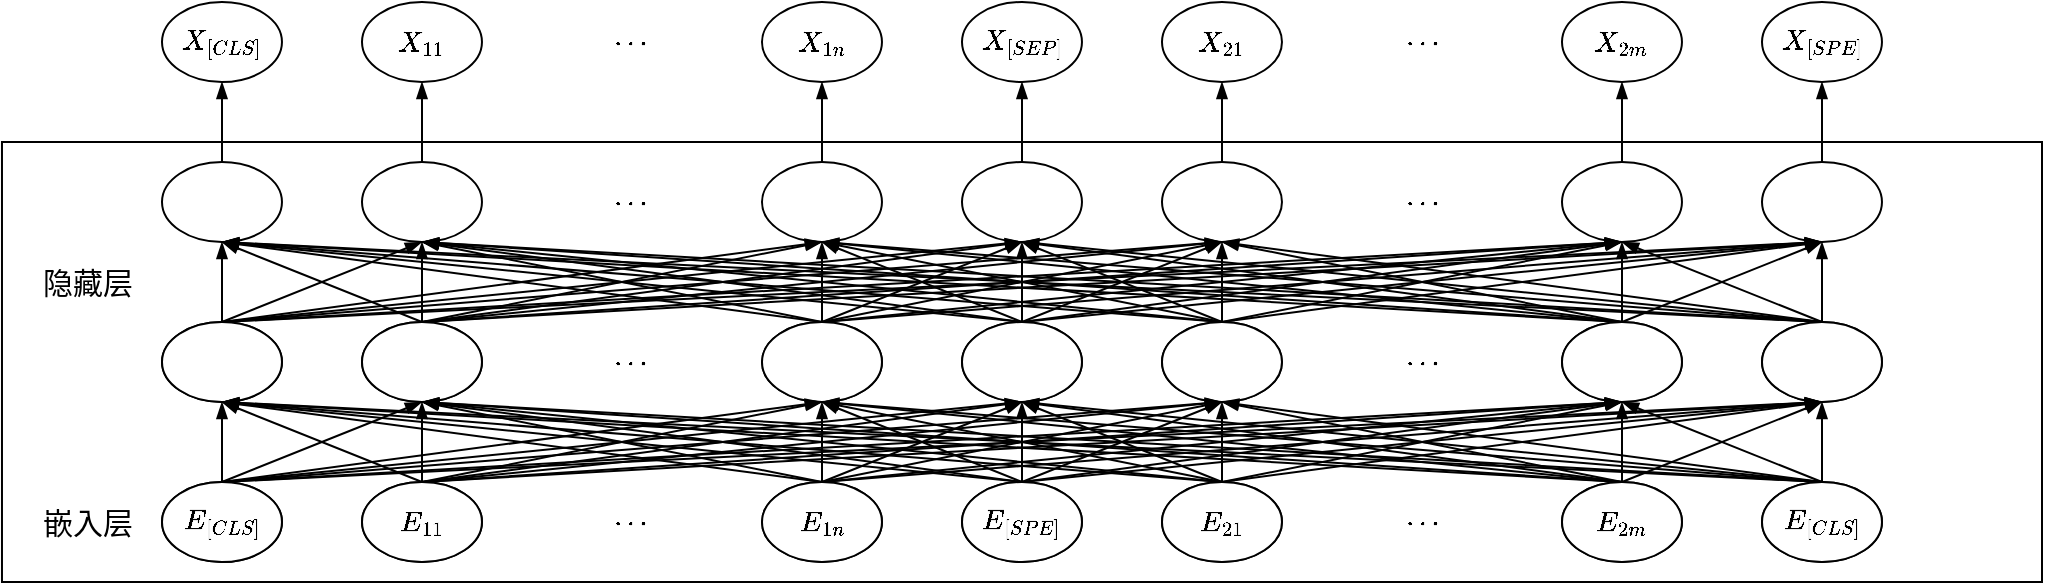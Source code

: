 <mxfile version="26.0.11">
  <diagram name="第 1 页" id="mq4zw9lHJs-0IcFxHJk9">
    <mxGraphModel dx="1381" dy="904" grid="1" gridSize="10" guides="1" tooltips="1" connect="1" arrows="1" fold="1" page="1" pageScale="1" pageWidth="827" pageHeight="1169" math="1" shadow="0">
      <root>
        <mxCell id="0" />
        <mxCell id="1" parent="0" />
        <mxCell id="-tx0It79HoAxkITkTDKW-99" value="" style="ellipse;whiteSpace=wrap;html=1;aspect=fixed;" vertex="1" parent="1">
          <mxGeometry x="940" y="400" width="59.99" height="40" as="geometry" />
        </mxCell>
        <mxCell id="-tx0It79HoAxkITkTDKW-98" value="" style="ellipse;whiteSpace=wrap;html=1;aspect=fixed;" vertex="1" parent="1">
          <mxGeometry x="840" y="400" width="59.99" height="40" as="geometry" />
        </mxCell>
        <mxCell id="-tx0It79HoAxkITkTDKW-96" value="" style="ellipse;whiteSpace=wrap;html=1;aspect=fixed;" vertex="1" parent="1">
          <mxGeometry x="640" y="400" width="59.99" height="40" as="geometry" />
        </mxCell>
        <mxCell id="-tx0It79HoAxkITkTDKW-95" value="" style="ellipse;whiteSpace=wrap;html=1;aspect=fixed;" vertex="1" parent="1">
          <mxGeometry x="540" y="400" width="59.99" height="40" as="geometry" />
        </mxCell>
        <mxCell id="-tx0It79HoAxkITkTDKW-94" value="" style="ellipse;whiteSpace=wrap;html=1;aspect=fixed;" vertex="1" parent="1">
          <mxGeometry x="440" y="400" width="59.99" height="40" as="geometry" />
        </mxCell>
        <mxCell id="-tx0It79HoAxkITkTDKW-93" value="$$\cdots$$" style="ellipse;whiteSpace=wrap;html=1;aspect=fixed;strokeColor=none;fillColor=none;" vertex="1" parent="1">
          <mxGeometry x="343.51" y="400" width="59.99" height="40" as="geometry" />
        </mxCell>
        <mxCell id="-tx0It79HoAxkITkTDKW-92" value="" style="ellipse;whiteSpace=wrap;html=1;aspect=fixed;" vertex="1" parent="1">
          <mxGeometry x="240" y="400" width="59.99" height="40" as="geometry" />
        </mxCell>
        <mxCell id="-tx0It79HoAxkITkTDKW-91" value="" style="ellipse;whiteSpace=wrap;html=1;aspect=fixed;" vertex="1" parent="1">
          <mxGeometry x="140" y="400" width="59.99" height="40" as="geometry" />
        </mxCell>
        <mxCell id="-tx0It79HoAxkITkTDKW-4" value="$$E_{[CLS]}$$" style="ellipse;whiteSpace=wrap;html=1;aspect=fixed;" vertex="1" parent="1">
          <mxGeometry x="140" y="400" width="59.99" height="40" as="geometry" />
        </mxCell>
        <mxCell id="-tx0It79HoAxkITkTDKW-5" value="$$E_{11}$$" style="ellipse;whiteSpace=wrap;html=1;aspect=fixed;" vertex="1" parent="1">
          <mxGeometry x="240" y="400" width="59.99" height="40" as="geometry" />
        </mxCell>
        <mxCell id="-tx0It79HoAxkITkTDKW-7" value="$$E_{1n}$$" style="ellipse;whiteSpace=wrap;html=1;aspect=fixed;" vertex="1" parent="1">
          <mxGeometry x="440" y="400" width="59.99" height="40" as="geometry" />
        </mxCell>
        <mxCell id="-tx0It79HoAxkITkTDKW-8" value="$$E_{[SPE]}$$" style="ellipse;whiteSpace=wrap;html=1;aspect=fixed;" vertex="1" parent="1">
          <mxGeometry x="540" y="400" width="59.99" height="40" as="geometry" />
        </mxCell>
        <mxCell id="-tx0It79HoAxkITkTDKW-9" value="$$E_{21}$$" style="ellipse;whiteSpace=wrap;html=1;aspect=fixed;" vertex="1" parent="1">
          <mxGeometry x="640" y="400" width="59.99" height="40" as="geometry" />
        </mxCell>
        <mxCell id="-tx0It79HoAxkITkTDKW-10" value="$$\cdots$$" style="ellipse;whiteSpace=wrap;html=1;aspect=fixed;strokeColor=none;fillColor=none;" vertex="1" parent="1">
          <mxGeometry x="740" y="400" width="59.99" height="40" as="geometry" />
        </mxCell>
        <mxCell id="-tx0It79HoAxkITkTDKW-11" value="$$E_{2m}$$" style="ellipse;whiteSpace=wrap;html=1;aspect=fixed;" vertex="1" parent="1">
          <mxGeometry x="840" y="400" width="59.99" height="40" as="geometry" />
        </mxCell>
        <mxCell id="-tx0It79HoAxkITkTDKW-12" value="$$E_{[CLS]}$$" style="ellipse;whiteSpace=wrap;html=1;aspect=fixed;" vertex="1" parent="1">
          <mxGeometry x="940" y="400" width="59.99" height="40" as="geometry" />
        </mxCell>
        <mxCell id="-tx0It79HoAxkITkTDKW-22" value="" style="ellipse;whiteSpace=wrap;html=1;aspect=fixed;" vertex="1" parent="1">
          <mxGeometry x="140" y="320" width="59.99" height="40" as="geometry" />
        </mxCell>
        <mxCell id="-tx0It79HoAxkITkTDKW-23" value="" style="ellipse;whiteSpace=wrap;html=1;aspect=fixed;" vertex="1" parent="1">
          <mxGeometry x="240" y="320" width="59.99" height="40" as="geometry" />
        </mxCell>
        <mxCell id="-tx0It79HoAxkITkTDKW-24" value="$$\cdots$$" style="ellipse;whiteSpace=wrap;html=1;aspect=fixed;strokeColor=none;fillColor=none;" vertex="1" parent="1">
          <mxGeometry x="343.51" y="320" width="59.99" height="40" as="geometry" />
        </mxCell>
        <mxCell id="-tx0It79HoAxkITkTDKW-25" value="" style="ellipse;whiteSpace=wrap;html=1;aspect=fixed;" vertex="1" parent="1">
          <mxGeometry x="440" y="320" width="59.99" height="40" as="geometry" />
        </mxCell>
        <mxCell id="-tx0It79HoAxkITkTDKW-26" value="" style="ellipse;whiteSpace=wrap;html=1;aspect=fixed;" vertex="1" parent="1">
          <mxGeometry x="540" y="320" width="59.99" height="40" as="geometry" />
        </mxCell>
        <mxCell id="-tx0It79HoAxkITkTDKW-27" value="" style="ellipse;whiteSpace=wrap;html=1;aspect=fixed;" vertex="1" parent="1">
          <mxGeometry x="640" y="320" width="59.99" height="40" as="geometry" />
        </mxCell>
        <mxCell id="-tx0It79HoAxkITkTDKW-28" value="$$\cdots$$" style="ellipse;whiteSpace=wrap;html=1;aspect=fixed;strokeColor=none;fillColor=none;" vertex="1" parent="1">
          <mxGeometry x="740" y="320" width="59.99" height="40" as="geometry" />
        </mxCell>
        <mxCell id="-tx0It79HoAxkITkTDKW-29" value="" style="ellipse;whiteSpace=wrap;html=1;aspect=fixed;" vertex="1" parent="1">
          <mxGeometry x="840" y="320" width="59.99" height="40" as="geometry" />
        </mxCell>
        <mxCell id="-tx0It79HoAxkITkTDKW-30" value="" style="ellipse;whiteSpace=wrap;html=1;aspect=fixed;" vertex="1" parent="1">
          <mxGeometry x="940" y="320" width="59.99" height="40" as="geometry" />
        </mxCell>
        <mxCell id="-tx0It79HoAxkITkTDKW-31" value="" style="ellipse;whiteSpace=wrap;html=1;aspect=fixed;" vertex="1" parent="1">
          <mxGeometry x="140" y="240" width="59.99" height="40" as="geometry" />
        </mxCell>
        <mxCell id="-tx0It79HoAxkITkTDKW-32" value="" style="ellipse;whiteSpace=wrap;html=1;aspect=fixed;" vertex="1" parent="1">
          <mxGeometry x="240" y="240" width="59.99" height="40" as="geometry" />
        </mxCell>
        <mxCell id="-tx0It79HoAxkITkTDKW-33" value="$$\cdots$$" style="ellipse;whiteSpace=wrap;html=1;aspect=fixed;strokeColor=none;fillColor=none;" vertex="1" parent="1">
          <mxGeometry x="343.51" y="240" width="59.99" height="40" as="geometry" />
        </mxCell>
        <mxCell id="-tx0It79HoAxkITkTDKW-34" value="" style="ellipse;whiteSpace=wrap;html=1;aspect=fixed;" vertex="1" parent="1">
          <mxGeometry x="440" y="240" width="59.99" height="40" as="geometry" />
        </mxCell>
        <mxCell id="-tx0It79HoAxkITkTDKW-35" value="" style="ellipse;whiteSpace=wrap;html=1;aspect=fixed;" vertex="1" parent="1">
          <mxGeometry x="540" y="240" width="59.99" height="40" as="geometry" />
        </mxCell>
        <mxCell id="-tx0It79HoAxkITkTDKW-36" value="" style="ellipse;whiteSpace=wrap;html=1;aspect=fixed;" vertex="1" parent="1">
          <mxGeometry x="640" y="240" width="59.99" height="40" as="geometry" />
        </mxCell>
        <mxCell id="-tx0It79HoAxkITkTDKW-37" value="$$\cdots$$" style="ellipse;whiteSpace=wrap;html=1;aspect=fixed;strokeColor=none;fillColor=none;" vertex="1" parent="1">
          <mxGeometry x="740" y="240" width="59.99" height="40" as="geometry" />
        </mxCell>
        <mxCell id="-tx0It79HoAxkITkTDKW-38" value="" style="ellipse;whiteSpace=wrap;html=1;aspect=fixed;" vertex="1" parent="1">
          <mxGeometry x="840" y="240" width="59.99" height="40" as="geometry" />
        </mxCell>
        <mxCell id="-tx0It79HoAxkITkTDKW-39" value="" style="ellipse;whiteSpace=wrap;html=1;aspect=fixed;" vertex="1" parent="1">
          <mxGeometry x="940" y="240" width="59.99" height="40" as="geometry" />
        </mxCell>
        <mxCell id="-tx0It79HoAxkITkTDKW-40" value="" style="endArrow=blockThin;html=1;rounded=0;endFill=1;entryX=0.5;entryY=1;entryDx=0;entryDy=0;exitX=0.5;exitY=0;exitDx=0;exitDy=0;" edge="1" parent="1" source="-tx0It79HoAxkITkTDKW-22" target="-tx0It79HoAxkITkTDKW-31">
          <mxGeometry width="50" height="50" relative="1" as="geometry">
            <mxPoint x="190" y="340" as="sourcePoint" />
            <mxPoint x="240" y="290" as="targetPoint" />
          </mxGeometry>
        </mxCell>
        <mxCell id="-tx0It79HoAxkITkTDKW-42" value="" style="endArrow=blockThin;html=1;rounded=0;endFill=1;entryX=0.5;entryY=1;entryDx=0;entryDy=0;exitX=0.5;exitY=0;exitDx=0;exitDy=0;" edge="1" parent="1" source="-tx0It79HoAxkITkTDKW-22" target="-tx0It79HoAxkITkTDKW-32">
          <mxGeometry width="50" height="50" relative="1" as="geometry">
            <mxPoint x="180" y="340" as="sourcePoint" />
            <mxPoint x="180" y="290" as="targetPoint" />
          </mxGeometry>
        </mxCell>
        <mxCell id="-tx0It79HoAxkITkTDKW-43" value="" style="endArrow=blockThin;html=1;rounded=0;endFill=1;entryX=0.5;entryY=1;entryDx=0;entryDy=0;exitX=0.5;exitY=0;exitDx=0;exitDy=0;" edge="1" parent="1" source="-tx0It79HoAxkITkTDKW-22" target="-tx0It79HoAxkITkTDKW-34">
          <mxGeometry width="50" height="50" relative="1" as="geometry">
            <mxPoint x="180" y="340" as="sourcePoint" />
            <mxPoint x="280" y="290" as="targetPoint" />
          </mxGeometry>
        </mxCell>
        <mxCell id="-tx0It79HoAxkITkTDKW-44" value="" style="endArrow=blockThin;html=1;rounded=0;endFill=1;entryX=0.5;entryY=1;entryDx=0;entryDy=0;exitX=0.5;exitY=0;exitDx=0;exitDy=0;" edge="1" parent="1" source="-tx0It79HoAxkITkTDKW-22" target="-tx0It79HoAxkITkTDKW-35">
          <mxGeometry width="50" height="50" relative="1" as="geometry">
            <mxPoint x="180" y="340" as="sourcePoint" />
            <mxPoint x="480" y="290" as="targetPoint" />
          </mxGeometry>
        </mxCell>
        <mxCell id="-tx0It79HoAxkITkTDKW-45" value="" style="endArrow=blockThin;html=1;rounded=0;endFill=1;entryX=0.5;entryY=1;entryDx=0;entryDy=0;exitX=0.5;exitY=0;exitDx=0;exitDy=0;" edge="1" parent="1" source="-tx0It79HoAxkITkTDKW-22" target="-tx0It79HoAxkITkTDKW-36">
          <mxGeometry width="50" height="50" relative="1" as="geometry">
            <mxPoint x="180" y="340" as="sourcePoint" />
            <mxPoint x="580" y="290" as="targetPoint" />
          </mxGeometry>
        </mxCell>
        <mxCell id="-tx0It79HoAxkITkTDKW-46" value="" style="endArrow=blockThin;html=1;rounded=0;endFill=1;entryX=0.5;entryY=1;entryDx=0;entryDy=0;exitX=0.5;exitY=0;exitDx=0;exitDy=0;" edge="1" parent="1" source="-tx0It79HoAxkITkTDKW-22" target="-tx0It79HoAxkITkTDKW-38">
          <mxGeometry width="50" height="50" relative="1" as="geometry">
            <mxPoint x="180" y="340" as="sourcePoint" />
            <mxPoint x="680" y="290" as="targetPoint" />
          </mxGeometry>
        </mxCell>
        <mxCell id="-tx0It79HoAxkITkTDKW-47" value="" style="endArrow=blockThin;html=1;rounded=0;endFill=1;entryX=0.5;entryY=1;entryDx=0;entryDy=0;exitX=0.5;exitY=0;exitDx=0;exitDy=0;" edge="1" parent="1" source="-tx0It79HoAxkITkTDKW-22" target="-tx0It79HoAxkITkTDKW-39">
          <mxGeometry width="50" height="50" relative="1" as="geometry">
            <mxPoint x="180" y="340" as="sourcePoint" />
            <mxPoint x="880" y="290" as="targetPoint" />
          </mxGeometry>
        </mxCell>
        <mxCell id="-tx0It79HoAxkITkTDKW-48" value="" style="endArrow=blockThin;html=1;rounded=0;endFill=1;entryX=0.5;entryY=1;entryDx=0;entryDy=0;exitX=0.5;exitY=0;exitDx=0;exitDy=0;" edge="1" parent="1" source="-tx0It79HoAxkITkTDKW-23" target="-tx0It79HoAxkITkTDKW-32">
          <mxGeometry width="50" height="50" relative="1" as="geometry">
            <mxPoint x="180" y="340" as="sourcePoint" />
            <mxPoint x="180" y="290" as="targetPoint" />
          </mxGeometry>
        </mxCell>
        <mxCell id="-tx0It79HoAxkITkTDKW-49" value="" style="endArrow=blockThin;html=1;rounded=0;endFill=1;entryX=0.5;entryY=1;entryDx=0;entryDy=0;exitX=0.5;exitY=0;exitDx=0;exitDy=0;" edge="1" parent="1" source="-tx0It79HoAxkITkTDKW-25" target="-tx0It79HoAxkITkTDKW-34">
          <mxGeometry width="50" height="50" relative="1" as="geometry">
            <mxPoint x="280" y="340" as="sourcePoint" />
            <mxPoint x="280" y="290" as="targetPoint" />
          </mxGeometry>
        </mxCell>
        <mxCell id="-tx0It79HoAxkITkTDKW-50" value="" style="endArrow=blockThin;html=1;rounded=0;endFill=1;entryX=0.5;entryY=1;entryDx=0;entryDy=0;exitX=0.5;exitY=0;exitDx=0;exitDy=0;" edge="1" parent="1" source="-tx0It79HoAxkITkTDKW-26" target="-tx0It79HoAxkITkTDKW-35">
          <mxGeometry width="50" height="50" relative="1" as="geometry">
            <mxPoint x="480" y="340" as="sourcePoint" />
            <mxPoint x="480" y="290" as="targetPoint" />
          </mxGeometry>
        </mxCell>
        <mxCell id="-tx0It79HoAxkITkTDKW-51" value="" style="endArrow=blockThin;html=1;rounded=0;endFill=1;entryX=0.5;entryY=1;entryDx=0;entryDy=0;exitX=0.5;exitY=0;exitDx=0;exitDy=0;" edge="1" parent="1" source="-tx0It79HoAxkITkTDKW-27" target="-tx0It79HoAxkITkTDKW-36">
          <mxGeometry width="50" height="50" relative="1" as="geometry">
            <mxPoint x="580" y="340" as="sourcePoint" />
            <mxPoint x="580" y="290" as="targetPoint" />
          </mxGeometry>
        </mxCell>
        <mxCell id="-tx0It79HoAxkITkTDKW-52" value="" style="endArrow=blockThin;html=1;rounded=0;endFill=1;entryX=0.5;entryY=1;entryDx=0;entryDy=0;exitX=0.5;exitY=0;exitDx=0;exitDy=0;" edge="1" parent="1" source="-tx0It79HoAxkITkTDKW-29" target="-tx0It79HoAxkITkTDKW-38">
          <mxGeometry width="50" height="50" relative="1" as="geometry">
            <mxPoint x="680" y="340" as="sourcePoint" />
            <mxPoint x="680" y="290" as="targetPoint" />
          </mxGeometry>
        </mxCell>
        <mxCell id="-tx0It79HoAxkITkTDKW-53" value="" style="endArrow=blockThin;html=1;rounded=0;endFill=1;entryX=0.5;entryY=1;entryDx=0;entryDy=0;exitX=0.5;exitY=0;exitDx=0;exitDy=0;" edge="1" parent="1" source="-tx0It79HoAxkITkTDKW-30" target="-tx0It79HoAxkITkTDKW-39">
          <mxGeometry width="50" height="50" relative="1" as="geometry">
            <mxPoint x="880" y="340" as="sourcePoint" />
            <mxPoint x="880" y="290" as="targetPoint" />
          </mxGeometry>
        </mxCell>
        <mxCell id="-tx0It79HoAxkITkTDKW-54" value="" style="endArrow=blockThin;html=1;rounded=0;endFill=1;entryX=0.5;entryY=1;entryDx=0;entryDy=0;exitX=0.5;exitY=0;exitDx=0;exitDy=0;" edge="1" parent="1" source="-tx0It79HoAxkITkTDKW-23" target="-tx0It79HoAxkITkTDKW-31">
          <mxGeometry width="50" height="50" relative="1" as="geometry">
            <mxPoint x="180" y="340" as="sourcePoint" />
            <mxPoint x="280" y="290" as="targetPoint" />
          </mxGeometry>
        </mxCell>
        <mxCell id="-tx0It79HoAxkITkTDKW-55" value="" style="endArrow=blockThin;html=1;rounded=0;endFill=1;entryX=0.5;entryY=1;entryDx=0;entryDy=0;exitX=0.5;exitY=0;exitDx=0;exitDy=0;" edge="1" parent="1" source="-tx0It79HoAxkITkTDKW-23" target="-tx0It79HoAxkITkTDKW-34">
          <mxGeometry width="50" height="50" relative="1" as="geometry">
            <mxPoint x="280" y="340" as="sourcePoint" />
            <mxPoint x="180" y="290" as="targetPoint" />
          </mxGeometry>
        </mxCell>
        <mxCell id="-tx0It79HoAxkITkTDKW-56" value="" style="endArrow=blockThin;html=1;rounded=0;endFill=1;entryX=0.5;entryY=1;entryDx=0;entryDy=0;exitX=0.5;exitY=0;exitDx=0;exitDy=0;" edge="1" parent="1" source="-tx0It79HoAxkITkTDKW-23" target="-tx0It79HoAxkITkTDKW-35">
          <mxGeometry width="50" height="50" relative="1" as="geometry">
            <mxPoint x="280" y="340" as="sourcePoint" />
            <mxPoint x="480" y="290" as="targetPoint" />
          </mxGeometry>
        </mxCell>
        <mxCell id="-tx0It79HoAxkITkTDKW-57" value="" style="endArrow=blockThin;html=1;rounded=0;endFill=1;entryX=0.5;entryY=1;entryDx=0;entryDy=0;exitX=0.5;exitY=0;exitDx=0;exitDy=0;" edge="1" parent="1" source="-tx0It79HoAxkITkTDKW-23" target="-tx0It79HoAxkITkTDKW-36">
          <mxGeometry width="50" height="50" relative="1" as="geometry">
            <mxPoint x="280" y="340" as="sourcePoint" />
            <mxPoint x="580" y="290" as="targetPoint" />
          </mxGeometry>
        </mxCell>
        <mxCell id="-tx0It79HoAxkITkTDKW-58" value="" style="endArrow=blockThin;html=1;rounded=0;endFill=1;entryX=0.5;entryY=1;entryDx=0;entryDy=0;exitX=0.5;exitY=0;exitDx=0;exitDy=0;" edge="1" parent="1" source="-tx0It79HoAxkITkTDKW-23" target="-tx0It79HoAxkITkTDKW-38">
          <mxGeometry width="50" height="50" relative="1" as="geometry">
            <mxPoint x="280" y="340" as="sourcePoint" />
            <mxPoint x="680" y="290" as="targetPoint" />
          </mxGeometry>
        </mxCell>
        <mxCell id="-tx0It79HoAxkITkTDKW-59" value="" style="endArrow=blockThin;html=1;rounded=0;endFill=1;entryX=0.5;entryY=1;entryDx=0;entryDy=0;exitX=0.5;exitY=0;exitDx=0;exitDy=0;" edge="1" parent="1" source="-tx0It79HoAxkITkTDKW-23" target="-tx0It79HoAxkITkTDKW-39">
          <mxGeometry width="50" height="50" relative="1" as="geometry">
            <mxPoint x="280" y="340" as="sourcePoint" />
            <mxPoint x="880" y="290" as="targetPoint" />
          </mxGeometry>
        </mxCell>
        <mxCell id="-tx0It79HoAxkITkTDKW-60" value="" style="endArrow=blockThin;html=1;rounded=0;endFill=1;entryX=0.5;entryY=1;entryDx=0;entryDy=0;exitX=0.5;exitY=0;exitDx=0;exitDy=0;" edge="1" parent="1" source="-tx0It79HoAxkITkTDKW-25" target="-tx0It79HoAxkITkTDKW-32">
          <mxGeometry width="50" height="50" relative="1" as="geometry">
            <mxPoint x="430" y="330" as="sourcePoint" />
            <mxPoint x="330" y="280" as="targetPoint" />
          </mxGeometry>
        </mxCell>
        <mxCell id="-tx0It79HoAxkITkTDKW-61" value="" style="endArrow=blockThin;html=1;rounded=0;endFill=1;entryX=0.5;entryY=1;entryDx=0;entryDy=0;exitX=0.5;exitY=0;exitDx=0;exitDy=0;" edge="1" parent="1" source="-tx0It79HoAxkITkTDKW-26" target="-tx0It79HoAxkITkTDKW-32">
          <mxGeometry width="50" height="50" relative="1" as="geometry">
            <mxPoint x="480" y="340" as="sourcePoint" />
            <mxPoint x="280" y="290" as="targetPoint" />
          </mxGeometry>
        </mxCell>
        <mxCell id="-tx0It79HoAxkITkTDKW-62" value="" style="endArrow=blockThin;html=1;rounded=0;endFill=1;entryX=0.5;entryY=1;entryDx=0;entryDy=0;exitX=0.5;exitY=0;exitDx=0;exitDy=0;" edge="1" parent="1" source="-tx0It79HoAxkITkTDKW-27" target="-tx0It79HoAxkITkTDKW-32">
          <mxGeometry width="50" height="50" relative="1" as="geometry">
            <mxPoint x="580" y="340" as="sourcePoint" />
            <mxPoint x="280" y="290" as="targetPoint" />
          </mxGeometry>
        </mxCell>
        <mxCell id="-tx0It79HoAxkITkTDKW-63" value="" style="endArrow=blockThin;html=1;rounded=0;endFill=1;entryX=0.5;entryY=1;entryDx=0;entryDy=0;exitX=0.5;exitY=0;exitDx=0;exitDy=0;" edge="1" parent="1" source="-tx0It79HoAxkITkTDKW-29" target="-tx0It79HoAxkITkTDKW-32">
          <mxGeometry width="50" height="50" relative="1" as="geometry">
            <mxPoint x="680" y="340" as="sourcePoint" />
            <mxPoint x="280" y="290" as="targetPoint" />
          </mxGeometry>
        </mxCell>
        <mxCell id="-tx0It79HoAxkITkTDKW-64" value="" style="endArrow=blockThin;html=1;rounded=0;endFill=1;entryX=0.5;entryY=1;entryDx=0;entryDy=0;exitX=0.5;exitY=0;exitDx=0;exitDy=0;" edge="1" parent="1" source="-tx0It79HoAxkITkTDKW-30" target="-tx0It79HoAxkITkTDKW-32">
          <mxGeometry width="50" height="50" relative="1" as="geometry">
            <mxPoint x="880" y="340" as="sourcePoint" />
            <mxPoint x="280" y="290" as="targetPoint" />
          </mxGeometry>
        </mxCell>
        <mxCell id="-tx0It79HoAxkITkTDKW-65" value="" style="endArrow=blockThin;html=1;rounded=0;endFill=1;entryX=0.5;entryY=1;entryDx=0;entryDy=0;exitX=0.5;exitY=0;exitDx=0;exitDy=0;" edge="1" parent="1" source="-tx0It79HoAxkITkTDKW-26" target="-tx0It79HoAxkITkTDKW-34">
          <mxGeometry width="50" height="50" relative="1" as="geometry">
            <mxPoint x="480" y="340" as="sourcePoint" />
            <mxPoint x="480" y="290" as="targetPoint" />
          </mxGeometry>
        </mxCell>
        <mxCell id="-tx0It79HoAxkITkTDKW-66" value="" style="endArrow=blockThin;html=1;rounded=0;endFill=1;entryX=0.5;entryY=1;entryDx=0;entryDy=0;exitX=0.5;exitY=0;exitDx=0;exitDy=0;" edge="1" parent="1" source="-tx0It79HoAxkITkTDKW-27" target="-tx0It79HoAxkITkTDKW-34">
          <mxGeometry width="50" height="50" relative="1" as="geometry">
            <mxPoint x="580" y="340" as="sourcePoint" />
            <mxPoint x="480" y="290" as="targetPoint" />
          </mxGeometry>
        </mxCell>
        <mxCell id="-tx0It79HoAxkITkTDKW-67" value="" style="endArrow=blockThin;html=1;rounded=0;endFill=1;entryX=0.5;entryY=1;entryDx=0;entryDy=0;exitX=0.5;exitY=0;exitDx=0;exitDy=0;" edge="1" parent="1" source="-tx0It79HoAxkITkTDKW-29" target="-tx0It79HoAxkITkTDKW-34">
          <mxGeometry width="50" height="50" relative="1" as="geometry">
            <mxPoint x="680" y="340" as="sourcePoint" />
            <mxPoint x="480" y="290" as="targetPoint" />
          </mxGeometry>
        </mxCell>
        <mxCell id="-tx0It79HoAxkITkTDKW-68" value="" style="endArrow=blockThin;html=1;rounded=0;endFill=1;entryX=0.5;entryY=1;entryDx=0;entryDy=0;exitX=0.5;exitY=0;exitDx=0;exitDy=0;" edge="1" parent="1" source="-tx0It79HoAxkITkTDKW-30" target="-tx0It79HoAxkITkTDKW-34">
          <mxGeometry width="50" height="50" relative="1" as="geometry">
            <mxPoint x="880" y="340" as="sourcePoint" />
            <mxPoint x="480" y="290" as="targetPoint" />
          </mxGeometry>
        </mxCell>
        <mxCell id="-tx0It79HoAxkITkTDKW-69" value="" style="endArrow=blockThin;html=1;rounded=0;endFill=1;entryX=0.5;entryY=1;entryDx=0;entryDy=0;exitX=0.5;exitY=0;exitDx=0;exitDy=0;" edge="1" parent="1" source="-tx0It79HoAxkITkTDKW-27" target="-tx0It79HoAxkITkTDKW-35">
          <mxGeometry width="50" height="50" relative="1" as="geometry">
            <mxPoint x="580" y="340" as="sourcePoint" />
            <mxPoint x="580" y="290" as="targetPoint" />
          </mxGeometry>
        </mxCell>
        <mxCell id="-tx0It79HoAxkITkTDKW-71" value="" style="endArrow=blockThin;html=1;rounded=0;endFill=1;entryX=0.5;entryY=1;entryDx=0;entryDy=0;exitX=0.5;exitY=0;exitDx=0;exitDy=0;" edge="1" parent="1" source="-tx0It79HoAxkITkTDKW-29" target="-tx0It79HoAxkITkTDKW-35">
          <mxGeometry width="50" height="50" relative="1" as="geometry">
            <mxPoint x="780" y="340" as="sourcePoint" />
            <mxPoint x="580" y="290" as="targetPoint" />
          </mxGeometry>
        </mxCell>
        <mxCell id="-tx0It79HoAxkITkTDKW-72" value="" style="endArrow=blockThin;html=1;rounded=0;endFill=1;entryX=0.5;entryY=1;entryDx=0;entryDy=0;exitX=0.5;exitY=0;exitDx=0;exitDy=0;" edge="1" parent="1" source="-tx0It79HoAxkITkTDKW-30" target="-tx0It79HoAxkITkTDKW-35">
          <mxGeometry width="50" height="50" relative="1" as="geometry">
            <mxPoint x="880" y="340" as="sourcePoint" />
            <mxPoint x="580" y="290" as="targetPoint" />
          </mxGeometry>
        </mxCell>
        <mxCell id="-tx0It79HoAxkITkTDKW-73" value="" style="endArrow=blockThin;html=1;rounded=0;endFill=1;entryX=0.5;entryY=1;entryDx=0;entryDy=0;exitX=0.5;exitY=0;exitDx=0;exitDy=0;" edge="1" parent="1" source="-tx0It79HoAxkITkTDKW-29" target="-tx0It79HoAxkITkTDKW-36">
          <mxGeometry width="50" height="50" relative="1" as="geometry">
            <mxPoint x="680" y="340" as="sourcePoint" />
            <mxPoint x="680" y="290" as="targetPoint" />
          </mxGeometry>
        </mxCell>
        <mxCell id="-tx0It79HoAxkITkTDKW-74" value="" style="endArrow=blockThin;html=1;rounded=0;endFill=1;entryX=0.5;entryY=1;entryDx=0;entryDy=0;exitX=0.5;exitY=0;exitDx=0;exitDy=0;" edge="1" parent="1" source="-tx0It79HoAxkITkTDKW-30" target="-tx0It79HoAxkITkTDKW-36">
          <mxGeometry width="50" height="50" relative="1" as="geometry">
            <mxPoint x="880" y="340" as="sourcePoint" />
            <mxPoint x="680" y="290" as="targetPoint" />
          </mxGeometry>
        </mxCell>
        <mxCell id="-tx0It79HoAxkITkTDKW-75" value="" style="endArrow=blockThin;html=1;rounded=0;endFill=1;entryX=0.5;entryY=1;entryDx=0;entryDy=0;exitX=0.5;exitY=0;exitDx=0;exitDy=0;" edge="1" parent="1" source="-tx0It79HoAxkITkTDKW-30" target="-tx0It79HoAxkITkTDKW-38">
          <mxGeometry width="50" height="50" relative="1" as="geometry">
            <mxPoint x="880" y="340" as="sourcePoint" />
            <mxPoint x="880" y="290" as="targetPoint" />
          </mxGeometry>
        </mxCell>
        <mxCell id="-tx0It79HoAxkITkTDKW-76" value="" style="endArrow=blockThin;html=1;rounded=0;endFill=1;entryX=0.5;entryY=1;entryDx=0;entryDy=0;exitX=0.5;exitY=0;exitDx=0;exitDy=0;" edge="1" parent="1" source="-tx0It79HoAxkITkTDKW-29" target="-tx0It79HoAxkITkTDKW-39">
          <mxGeometry width="50" height="50" relative="1" as="geometry">
            <mxPoint x="880" y="340" as="sourcePoint" />
            <mxPoint x="880" y="290" as="targetPoint" />
          </mxGeometry>
        </mxCell>
        <mxCell id="-tx0It79HoAxkITkTDKW-77" value="" style="endArrow=blockThin;html=1;rounded=0;endFill=1;entryX=0.5;entryY=1;entryDx=0;entryDy=0;exitX=0.5;exitY=0;exitDx=0;exitDy=0;" edge="1" parent="1" source="-tx0It79HoAxkITkTDKW-27" target="-tx0It79HoAxkITkTDKW-38">
          <mxGeometry width="50" height="50" relative="1" as="geometry">
            <mxPoint x="680" y="340" as="sourcePoint" />
            <mxPoint x="680" y="290" as="targetPoint" />
          </mxGeometry>
        </mxCell>
        <mxCell id="-tx0It79HoAxkITkTDKW-78" value="" style="endArrow=blockThin;html=1;rounded=0;endFill=1;entryX=0.5;entryY=1;entryDx=0;entryDy=0;exitX=0.5;exitY=0;exitDx=0;exitDy=0;" edge="1" parent="1" source="-tx0It79HoAxkITkTDKW-27" target="-tx0It79HoAxkITkTDKW-39">
          <mxGeometry width="50" height="50" relative="1" as="geometry">
            <mxPoint x="680" y="340" as="sourcePoint" />
            <mxPoint x="880" y="290" as="targetPoint" />
          </mxGeometry>
        </mxCell>
        <mxCell id="-tx0It79HoAxkITkTDKW-79" value="" style="endArrow=blockThin;html=1;rounded=0;endFill=1;entryX=0.5;entryY=1;entryDx=0;entryDy=0;exitX=0.5;exitY=0;exitDx=0;exitDy=0;" edge="1" parent="1" source="-tx0It79HoAxkITkTDKW-26" target="-tx0It79HoAxkITkTDKW-36">
          <mxGeometry width="50" height="50" relative="1" as="geometry">
            <mxPoint x="580" y="340" as="sourcePoint" />
            <mxPoint x="580" y="290" as="targetPoint" />
          </mxGeometry>
        </mxCell>
        <mxCell id="-tx0It79HoAxkITkTDKW-80" value="" style="endArrow=blockThin;html=1;rounded=0;endFill=1;entryX=0.5;entryY=1;entryDx=0;entryDy=0;exitX=0.5;exitY=0;exitDx=0;exitDy=0;" edge="1" parent="1" source="-tx0It79HoAxkITkTDKW-25" target="-tx0It79HoAxkITkTDKW-35">
          <mxGeometry width="50" height="50" relative="1" as="geometry">
            <mxPoint x="580" y="340" as="sourcePoint" />
            <mxPoint x="680" y="290" as="targetPoint" />
          </mxGeometry>
        </mxCell>
        <mxCell id="-tx0It79HoAxkITkTDKW-81" value="" style="endArrow=blockThin;html=1;rounded=0;endFill=1;entryX=0.5;entryY=1;entryDx=0;entryDy=0;exitX=0.5;exitY=0;exitDx=0;exitDy=0;" edge="1" parent="1" source="-tx0It79HoAxkITkTDKW-25" target="-tx0It79HoAxkITkTDKW-36">
          <mxGeometry width="50" height="50" relative="1" as="geometry">
            <mxPoint x="480" y="340" as="sourcePoint" />
            <mxPoint x="580" y="290" as="targetPoint" />
          </mxGeometry>
        </mxCell>
        <mxCell id="-tx0It79HoAxkITkTDKW-82" value="" style="endArrow=blockThin;html=1;rounded=0;endFill=1;entryX=0.5;entryY=1;entryDx=0;entryDy=0;exitX=0.5;exitY=0;exitDx=0;exitDy=0;" edge="1" parent="1" source="-tx0It79HoAxkITkTDKW-25" target="-tx0It79HoAxkITkTDKW-38">
          <mxGeometry width="50" height="50" relative="1" as="geometry">
            <mxPoint x="480" y="340" as="sourcePoint" />
            <mxPoint x="680" y="290" as="targetPoint" />
          </mxGeometry>
        </mxCell>
        <mxCell id="-tx0It79HoAxkITkTDKW-83" value="" style="endArrow=blockThin;html=1;rounded=0;endFill=1;entryX=0.5;entryY=1;entryDx=0;entryDy=0;exitX=0.5;exitY=0;exitDx=0;exitDy=0;" edge="1" parent="1" source="-tx0It79HoAxkITkTDKW-25" target="-tx0It79HoAxkITkTDKW-39">
          <mxGeometry width="50" height="50" relative="1" as="geometry">
            <mxPoint x="480" y="340" as="sourcePoint" />
            <mxPoint x="880" y="290" as="targetPoint" />
          </mxGeometry>
        </mxCell>
        <mxCell id="-tx0It79HoAxkITkTDKW-84" value="" style="endArrow=blockThin;html=1;rounded=0;endFill=1;entryX=0.5;entryY=1;entryDx=0;entryDy=0;exitX=0.5;exitY=0;exitDx=0;exitDy=0;" edge="1" parent="1" source="-tx0It79HoAxkITkTDKW-26" target="-tx0It79HoAxkITkTDKW-38">
          <mxGeometry width="50" height="50" relative="1" as="geometry">
            <mxPoint x="580" y="340" as="sourcePoint" />
            <mxPoint x="680" y="290" as="targetPoint" />
          </mxGeometry>
        </mxCell>
        <mxCell id="-tx0It79HoAxkITkTDKW-85" value="" style="endArrow=blockThin;html=1;rounded=0;endFill=1;entryX=0.5;entryY=1;entryDx=0;entryDy=0;exitX=0.5;exitY=0;exitDx=0;exitDy=0;" edge="1" parent="1" source="-tx0It79HoAxkITkTDKW-26" target="-tx0It79HoAxkITkTDKW-39">
          <mxGeometry width="50" height="50" relative="1" as="geometry">
            <mxPoint x="580" y="340" as="sourcePoint" />
            <mxPoint x="880" y="290" as="targetPoint" />
          </mxGeometry>
        </mxCell>
        <mxCell id="-tx0It79HoAxkITkTDKW-86" value="" style="endArrow=blockThin;html=1;rounded=0;endFill=1;entryX=0.5;entryY=1;entryDx=0;entryDy=0;exitX=0.5;exitY=0;exitDx=0;exitDy=0;" edge="1" parent="1" source="-tx0It79HoAxkITkTDKW-25" target="-tx0It79HoAxkITkTDKW-31">
          <mxGeometry width="50" height="50" relative="1" as="geometry">
            <mxPoint x="480" y="340" as="sourcePoint" />
            <mxPoint x="280" y="290" as="targetPoint" />
          </mxGeometry>
        </mxCell>
        <mxCell id="-tx0It79HoAxkITkTDKW-87" value="" style="endArrow=blockThin;html=1;rounded=0;endFill=1;entryX=0.5;entryY=1;entryDx=0;entryDy=0;exitX=0.5;exitY=0;exitDx=0;exitDy=0;" edge="1" parent="1" source="-tx0It79HoAxkITkTDKW-26" target="-tx0It79HoAxkITkTDKW-31">
          <mxGeometry width="50" height="50" relative="1" as="geometry">
            <mxPoint x="580" y="340" as="sourcePoint" />
            <mxPoint x="280" y="290" as="targetPoint" />
          </mxGeometry>
        </mxCell>
        <mxCell id="-tx0It79HoAxkITkTDKW-88" value="" style="endArrow=blockThin;html=1;rounded=0;endFill=1;entryX=0.5;entryY=1;entryDx=0;entryDy=0;exitX=0.5;exitY=0;exitDx=0;exitDy=0;" edge="1" parent="1" source="-tx0It79HoAxkITkTDKW-27" target="-tx0It79HoAxkITkTDKW-31">
          <mxGeometry width="50" height="50" relative="1" as="geometry">
            <mxPoint x="680" y="340" as="sourcePoint" />
            <mxPoint x="280" y="290" as="targetPoint" />
          </mxGeometry>
        </mxCell>
        <mxCell id="-tx0It79HoAxkITkTDKW-89" value="" style="endArrow=blockThin;html=1;rounded=0;endFill=1;entryX=0.5;entryY=1;entryDx=0;entryDy=0;exitX=0.5;exitY=0;exitDx=0;exitDy=0;" edge="1" parent="1" source="-tx0It79HoAxkITkTDKW-29" target="-tx0It79HoAxkITkTDKW-31">
          <mxGeometry width="50" height="50" relative="1" as="geometry">
            <mxPoint x="880" y="340" as="sourcePoint" />
            <mxPoint x="280" y="290" as="targetPoint" />
          </mxGeometry>
        </mxCell>
        <mxCell id="-tx0It79HoAxkITkTDKW-90" value="" style="endArrow=blockThin;html=1;rounded=0;endFill=1;entryX=0.5;entryY=1;entryDx=0;entryDy=0;exitX=0.5;exitY=0;exitDx=0;exitDy=0;" edge="1" parent="1" source="-tx0It79HoAxkITkTDKW-30" target="-tx0It79HoAxkITkTDKW-31">
          <mxGeometry width="50" height="50" relative="1" as="geometry">
            <mxPoint x="980" y="340" as="sourcePoint" />
            <mxPoint x="280" y="290" as="targetPoint" />
          </mxGeometry>
        </mxCell>
        <mxCell id="-tx0It79HoAxkITkTDKW-100" value="" style="ellipse;whiteSpace=wrap;html=1;aspect=fixed;" vertex="1" parent="1">
          <mxGeometry x="140" y="320" width="59.99" height="40" as="geometry" />
        </mxCell>
        <mxCell id="-tx0It79HoAxkITkTDKW-101" value="" style="ellipse;whiteSpace=wrap;html=1;aspect=fixed;" vertex="1" parent="1">
          <mxGeometry x="240" y="320" width="59.99" height="40" as="geometry" />
        </mxCell>
        <mxCell id="-tx0It79HoAxkITkTDKW-103" value="" style="ellipse;whiteSpace=wrap;html=1;aspect=fixed;" vertex="1" parent="1">
          <mxGeometry x="440" y="320" width="59.99" height="40" as="geometry" />
        </mxCell>
        <mxCell id="-tx0It79HoAxkITkTDKW-104" value="" style="ellipse;whiteSpace=wrap;html=1;aspect=fixed;" vertex="1" parent="1">
          <mxGeometry x="540" y="320" width="59.99" height="40" as="geometry" />
        </mxCell>
        <mxCell id="-tx0It79HoAxkITkTDKW-105" value="" style="ellipse;whiteSpace=wrap;html=1;aspect=fixed;" vertex="1" parent="1">
          <mxGeometry x="640" y="320" width="59.99" height="40" as="geometry" />
        </mxCell>
        <mxCell id="-tx0It79HoAxkITkTDKW-107" value="" style="ellipse;whiteSpace=wrap;html=1;aspect=fixed;" vertex="1" parent="1">
          <mxGeometry x="840" y="320" width="59.99" height="40" as="geometry" />
        </mxCell>
        <mxCell id="-tx0It79HoAxkITkTDKW-108" value="" style="ellipse;whiteSpace=wrap;html=1;aspect=fixed;" vertex="1" parent="1">
          <mxGeometry x="940" y="320" width="59.99" height="40" as="geometry" />
        </mxCell>
        <mxCell id="-tx0It79HoAxkITkTDKW-109" value="" style="endArrow=blockThin;html=1;rounded=0;endFill=1;entryX=0.5;entryY=1;entryDx=0;entryDy=0;exitX=0.5;exitY=0;exitDx=0;exitDy=0;" edge="1" parent="1" source="-tx0It79HoAxkITkTDKW-91" target="-tx0It79HoAxkITkTDKW-100">
          <mxGeometry width="50" height="50" relative="1" as="geometry">
            <mxPoint x="190" y="430" as="sourcePoint" />
            <mxPoint x="240" y="380" as="targetPoint" />
          </mxGeometry>
        </mxCell>
        <mxCell id="-tx0It79HoAxkITkTDKW-110" value="" style="endArrow=blockThin;html=1;rounded=0;endFill=1;entryX=0.5;entryY=1;entryDx=0;entryDy=0;exitX=0.5;exitY=0;exitDx=0;exitDy=0;" edge="1" parent="1" source="-tx0It79HoAxkITkTDKW-91" target="-tx0It79HoAxkITkTDKW-101">
          <mxGeometry width="50" height="50" relative="1" as="geometry">
            <mxPoint x="180" y="430" as="sourcePoint" />
            <mxPoint x="180" y="380" as="targetPoint" />
          </mxGeometry>
        </mxCell>
        <mxCell id="-tx0It79HoAxkITkTDKW-111" value="" style="endArrow=blockThin;html=1;rounded=0;endFill=1;entryX=0.5;entryY=1;entryDx=0;entryDy=0;exitX=0.5;exitY=0;exitDx=0;exitDy=0;" edge="1" parent="1" source="-tx0It79HoAxkITkTDKW-91" target="-tx0It79HoAxkITkTDKW-103">
          <mxGeometry width="50" height="50" relative="1" as="geometry">
            <mxPoint x="180" y="430" as="sourcePoint" />
            <mxPoint x="280" y="380" as="targetPoint" />
          </mxGeometry>
        </mxCell>
        <mxCell id="-tx0It79HoAxkITkTDKW-112" value="" style="endArrow=blockThin;html=1;rounded=0;endFill=1;entryX=0.5;entryY=1;entryDx=0;entryDy=0;exitX=0.5;exitY=0;exitDx=0;exitDy=0;" edge="1" parent="1" source="-tx0It79HoAxkITkTDKW-91" target="-tx0It79HoAxkITkTDKW-104">
          <mxGeometry width="50" height="50" relative="1" as="geometry">
            <mxPoint x="180" y="430" as="sourcePoint" />
            <mxPoint x="480" y="380" as="targetPoint" />
          </mxGeometry>
        </mxCell>
        <mxCell id="-tx0It79HoAxkITkTDKW-113" value="" style="endArrow=blockThin;html=1;rounded=0;endFill=1;entryX=0.5;entryY=1;entryDx=0;entryDy=0;exitX=0.5;exitY=0;exitDx=0;exitDy=0;" edge="1" parent="1" source="-tx0It79HoAxkITkTDKW-91" target="-tx0It79HoAxkITkTDKW-105">
          <mxGeometry width="50" height="50" relative="1" as="geometry">
            <mxPoint x="180" y="430" as="sourcePoint" />
            <mxPoint x="580" y="380" as="targetPoint" />
          </mxGeometry>
        </mxCell>
        <mxCell id="-tx0It79HoAxkITkTDKW-114" value="" style="endArrow=blockThin;html=1;rounded=0;endFill=1;entryX=0.5;entryY=1;entryDx=0;entryDy=0;exitX=0.5;exitY=0;exitDx=0;exitDy=0;" edge="1" parent="1" source="-tx0It79HoAxkITkTDKW-91" target="-tx0It79HoAxkITkTDKW-107">
          <mxGeometry width="50" height="50" relative="1" as="geometry">
            <mxPoint x="180" y="430" as="sourcePoint" />
            <mxPoint x="680" y="380" as="targetPoint" />
          </mxGeometry>
        </mxCell>
        <mxCell id="-tx0It79HoAxkITkTDKW-115" value="" style="endArrow=blockThin;html=1;rounded=0;endFill=1;entryX=0.5;entryY=1;entryDx=0;entryDy=0;exitX=0.5;exitY=0;exitDx=0;exitDy=0;" edge="1" parent="1" source="-tx0It79HoAxkITkTDKW-91" target="-tx0It79HoAxkITkTDKW-108">
          <mxGeometry width="50" height="50" relative="1" as="geometry">
            <mxPoint x="180" y="430" as="sourcePoint" />
            <mxPoint x="880" y="380" as="targetPoint" />
          </mxGeometry>
        </mxCell>
        <mxCell id="-tx0It79HoAxkITkTDKW-116" value="" style="endArrow=blockThin;html=1;rounded=0;endFill=1;entryX=0.5;entryY=1;entryDx=0;entryDy=0;exitX=0.5;exitY=0;exitDx=0;exitDy=0;" edge="1" parent="1" source="-tx0It79HoAxkITkTDKW-92" target="-tx0It79HoAxkITkTDKW-101">
          <mxGeometry width="50" height="50" relative="1" as="geometry">
            <mxPoint x="180" y="430" as="sourcePoint" />
            <mxPoint x="180" y="380" as="targetPoint" />
          </mxGeometry>
        </mxCell>
        <mxCell id="-tx0It79HoAxkITkTDKW-117" value="" style="endArrow=blockThin;html=1;rounded=0;endFill=1;entryX=0.5;entryY=1;entryDx=0;entryDy=0;exitX=0.5;exitY=0;exitDx=0;exitDy=0;" edge="1" parent="1" source="-tx0It79HoAxkITkTDKW-94" target="-tx0It79HoAxkITkTDKW-103">
          <mxGeometry width="50" height="50" relative="1" as="geometry">
            <mxPoint x="280" y="430" as="sourcePoint" />
            <mxPoint x="280" y="380" as="targetPoint" />
          </mxGeometry>
        </mxCell>
        <mxCell id="-tx0It79HoAxkITkTDKW-118" value="" style="endArrow=blockThin;html=1;rounded=0;endFill=1;entryX=0.5;entryY=1;entryDx=0;entryDy=0;exitX=0.5;exitY=0;exitDx=0;exitDy=0;" edge="1" parent="1" source="-tx0It79HoAxkITkTDKW-95" target="-tx0It79HoAxkITkTDKW-104">
          <mxGeometry width="50" height="50" relative="1" as="geometry">
            <mxPoint x="480" y="430" as="sourcePoint" />
            <mxPoint x="480" y="380" as="targetPoint" />
          </mxGeometry>
        </mxCell>
        <mxCell id="-tx0It79HoAxkITkTDKW-119" value="" style="endArrow=blockThin;html=1;rounded=0;endFill=1;entryX=0.5;entryY=1;entryDx=0;entryDy=0;exitX=0.5;exitY=0;exitDx=0;exitDy=0;" edge="1" parent="1" source="-tx0It79HoAxkITkTDKW-96" target="-tx0It79HoAxkITkTDKW-105">
          <mxGeometry width="50" height="50" relative="1" as="geometry">
            <mxPoint x="580" y="430" as="sourcePoint" />
            <mxPoint x="580" y="380" as="targetPoint" />
          </mxGeometry>
        </mxCell>
        <mxCell id="-tx0It79HoAxkITkTDKW-120" value="" style="endArrow=blockThin;html=1;rounded=0;endFill=1;entryX=0.5;entryY=1;entryDx=0;entryDy=0;exitX=0.5;exitY=0;exitDx=0;exitDy=0;" edge="1" parent="1" source="-tx0It79HoAxkITkTDKW-98" target="-tx0It79HoAxkITkTDKW-107">
          <mxGeometry width="50" height="50" relative="1" as="geometry">
            <mxPoint x="680" y="430" as="sourcePoint" />
            <mxPoint x="680" y="380" as="targetPoint" />
          </mxGeometry>
        </mxCell>
        <mxCell id="-tx0It79HoAxkITkTDKW-121" value="" style="endArrow=blockThin;html=1;rounded=0;endFill=1;entryX=0.5;entryY=1;entryDx=0;entryDy=0;exitX=0.5;exitY=0;exitDx=0;exitDy=0;" edge="1" parent="1" source="-tx0It79HoAxkITkTDKW-99" target="-tx0It79HoAxkITkTDKW-108">
          <mxGeometry width="50" height="50" relative="1" as="geometry">
            <mxPoint x="880" y="430" as="sourcePoint" />
            <mxPoint x="880" y="380" as="targetPoint" />
          </mxGeometry>
        </mxCell>
        <mxCell id="-tx0It79HoAxkITkTDKW-122" value="" style="endArrow=blockThin;html=1;rounded=0;endFill=1;entryX=0.5;entryY=1;entryDx=0;entryDy=0;exitX=0.5;exitY=0;exitDx=0;exitDy=0;" edge="1" parent="1" source="-tx0It79HoAxkITkTDKW-92" target="-tx0It79HoAxkITkTDKW-100">
          <mxGeometry width="50" height="50" relative="1" as="geometry">
            <mxPoint x="180" y="430" as="sourcePoint" />
            <mxPoint x="280" y="380" as="targetPoint" />
          </mxGeometry>
        </mxCell>
        <mxCell id="-tx0It79HoAxkITkTDKW-123" value="" style="endArrow=blockThin;html=1;rounded=0;endFill=1;entryX=0.5;entryY=1;entryDx=0;entryDy=0;exitX=0.5;exitY=0;exitDx=0;exitDy=0;" edge="1" parent="1" source="-tx0It79HoAxkITkTDKW-92" target="-tx0It79HoAxkITkTDKW-103">
          <mxGeometry width="50" height="50" relative="1" as="geometry">
            <mxPoint x="280" y="430" as="sourcePoint" />
            <mxPoint x="180" y="380" as="targetPoint" />
          </mxGeometry>
        </mxCell>
        <mxCell id="-tx0It79HoAxkITkTDKW-124" value="" style="endArrow=blockThin;html=1;rounded=0;endFill=1;entryX=0.5;entryY=1;entryDx=0;entryDy=0;exitX=0.5;exitY=0;exitDx=0;exitDy=0;" edge="1" parent="1" source="-tx0It79HoAxkITkTDKW-92" target="-tx0It79HoAxkITkTDKW-104">
          <mxGeometry width="50" height="50" relative="1" as="geometry">
            <mxPoint x="280" y="430" as="sourcePoint" />
            <mxPoint x="480" y="380" as="targetPoint" />
          </mxGeometry>
        </mxCell>
        <mxCell id="-tx0It79HoAxkITkTDKW-125" value="" style="endArrow=blockThin;html=1;rounded=0;endFill=1;entryX=0.5;entryY=1;entryDx=0;entryDy=0;exitX=0.5;exitY=0;exitDx=0;exitDy=0;" edge="1" parent="1" source="-tx0It79HoAxkITkTDKW-92" target="-tx0It79HoAxkITkTDKW-105">
          <mxGeometry width="50" height="50" relative="1" as="geometry">
            <mxPoint x="280" y="430" as="sourcePoint" />
            <mxPoint x="580" y="380" as="targetPoint" />
          </mxGeometry>
        </mxCell>
        <mxCell id="-tx0It79HoAxkITkTDKW-126" value="" style="endArrow=blockThin;html=1;rounded=0;endFill=1;entryX=0.5;entryY=1;entryDx=0;entryDy=0;exitX=0.5;exitY=0;exitDx=0;exitDy=0;" edge="1" parent="1" source="-tx0It79HoAxkITkTDKW-92" target="-tx0It79HoAxkITkTDKW-107">
          <mxGeometry width="50" height="50" relative="1" as="geometry">
            <mxPoint x="280" y="430" as="sourcePoint" />
            <mxPoint x="680" y="380" as="targetPoint" />
          </mxGeometry>
        </mxCell>
        <mxCell id="-tx0It79HoAxkITkTDKW-127" value="" style="endArrow=blockThin;html=1;rounded=0;endFill=1;entryX=0.5;entryY=1;entryDx=0;entryDy=0;exitX=0.5;exitY=0;exitDx=0;exitDy=0;" edge="1" parent="1" source="-tx0It79HoAxkITkTDKW-92" target="-tx0It79HoAxkITkTDKW-108">
          <mxGeometry width="50" height="50" relative="1" as="geometry">
            <mxPoint x="280" y="430" as="sourcePoint" />
            <mxPoint x="880" y="380" as="targetPoint" />
          </mxGeometry>
        </mxCell>
        <mxCell id="-tx0It79HoAxkITkTDKW-128" value="" style="endArrow=blockThin;html=1;rounded=0;endFill=1;entryX=0.5;entryY=1;entryDx=0;entryDy=0;exitX=0.5;exitY=0;exitDx=0;exitDy=0;" edge="1" parent="1" source="-tx0It79HoAxkITkTDKW-94" target="-tx0It79HoAxkITkTDKW-101">
          <mxGeometry width="50" height="50" relative="1" as="geometry">
            <mxPoint x="430" y="420" as="sourcePoint" />
            <mxPoint x="330" y="370" as="targetPoint" />
          </mxGeometry>
        </mxCell>
        <mxCell id="-tx0It79HoAxkITkTDKW-129" value="" style="endArrow=blockThin;html=1;rounded=0;endFill=1;entryX=0.5;entryY=1;entryDx=0;entryDy=0;exitX=0.5;exitY=0;exitDx=0;exitDy=0;" edge="1" parent="1" source="-tx0It79HoAxkITkTDKW-95" target="-tx0It79HoAxkITkTDKW-101">
          <mxGeometry width="50" height="50" relative="1" as="geometry">
            <mxPoint x="480" y="430" as="sourcePoint" />
            <mxPoint x="280" y="380" as="targetPoint" />
          </mxGeometry>
        </mxCell>
        <mxCell id="-tx0It79HoAxkITkTDKW-130" value="" style="endArrow=blockThin;html=1;rounded=0;endFill=1;entryX=0.5;entryY=1;entryDx=0;entryDy=0;exitX=0.5;exitY=0;exitDx=0;exitDy=0;" edge="1" parent="1" source="-tx0It79HoAxkITkTDKW-96" target="-tx0It79HoAxkITkTDKW-101">
          <mxGeometry width="50" height="50" relative="1" as="geometry">
            <mxPoint x="580" y="430" as="sourcePoint" />
            <mxPoint x="280" y="380" as="targetPoint" />
          </mxGeometry>
        </mxCell>
        <mxCell id="-tx0It79HoAxkITkTDKW-131" value="" style="endArrow=blockThin;html=1;rounded=0;endFill=1;entryX=0.5;entryY=1;entryDx=0;entryDy=0;exitX=0.5;exitY=0;exitDx=0;exitDy=0;" edge="1" parent="1" source="-tx0It79HoAxkITkTDKW-98" target="-tx0It79HoAxkITkTDKW-101">
          <mxGeometry width="50" height="50" relative="1" as="geometry">
            <mxPoint x="680" y="430" as="sourcePoint" />
            <mxPoint x="280" y="380" as="targetPoint" />
          </mxGeometry>
        </mxCell>
        <mxCell id="-tx0It79HoAxkITkTDKW-132" value="" style="endArrow=blockThin;html=1;rounded=0;endFill=1;entryX=0.5;entryY=1;entryDx=0;entryDy=0;exitX=0.5;exitY=0;exitDx=0;exitDy=0;" edge="1" parent="1" source="-tx0It79HoAxkITkTDKW-99" target="-tx0It79HoAxkITkTDKW-101">
          <mxGeometry width="50" height="50" relative="1" as="geometry">
            <mxPoint x="880" y="430" as="sourcePoint" />
            <mxPoint x="280" y="380" as="targetPoint" />
          </mxGeometry>
        </mxCell>
        <mxCell id="-tx0It79HoAxkITkTDKW-133" value="" style="endArrow=blockThin;html=1;rounded=0;endFill=1;entryX=0.5;entryY=1;entryDx=0;entryDy=0;exitX=0.5;exitY=0;exitDx=0;exitDy=0;" edge="1" parent="1" source="-tx0It79HoAxkITkTDKW-95" target="-tx0It79HoAxkITkTDKW-103">
          <mxGeometry width="50" height="50" relative="1" as="geometry">
            <mxPoint x="480" y="430" as="sourcePoint" />
            <mxPoint x="480" y="380" as="targetPoint" />
          </mxGeometry>
        </mxCell>
        <mxCell id="-tx0It79HoAxkITkTDKW-134" value="" style="endArrow=blockThin;html=1;rounded=0;endFill=1;entryX=0.5;entryY=1;entryDx=0;entryDy=0;exitX=0.5;exitY=0;exitDx=0;exitDy=0;" edge="1" parent="1" source="-tx0It79HoAxkITkTDKW-96" target="-tx0It79HoAxkITkTDKW-103">
          <mxGeometry width="50" height="50" relative="1" as="geometry">
            <mxPoint x="580" y="430" as="sourcePoint" />
            <mxPoint x="480" y="380" as="targetPoint" />
          </mxGeometry>
        </mxCell>
        <mxCell id="-tx0It79HoAxkITkTDKW-135" value="" style="endArrow=blockThin;html=1;rounded=0;endFill=1;entryX=0.5;entryY=1;entryDx=0;entryDy=0;exitX=0.5;exitY=0;exitDx=0;exitDy=0;" edge="1" parent="1" source="-tx0It79HoAxkITkTDKW-98" target="-tx0It79HoAxkITkTDKW-103">
          <mxGeometry width="50" height="50" relative="1" as="geometry">
            <mxPoint x="680" y="430" as="sourcePoint" />
            <mxPoint x="480" y="380" as="targetPoint" />
          </mxGeometry>
        </mxCell>
        <mxCell id="-tx0It79HoAxkITkTDKW-136" value="" style="endArrow=blockThin;html=1;rounded=0;endFill=1;entryX=0.5;entryY=1;entryDx=0;entryDy=0;exitX=0.5;exitY=0;exitDx=0;exitDy=0;" edge="1" parent="1" source="-tx0It79HoAxkITkTDKW-99" target="-tx0It79HoAxkITkTDKW-103">
          <mxGeometry width="50" height="50" relative="1" as="geometry">
            <mxPoint x="880" y="430" as="sourcePoint" />
            <mxPoint x="480" y="380" as="targetPoint" />
          </mxGeometry>
        </mxCell>
        <mxCell id="-tx0It79HoAxkITkTDKW-137" value="" style="endArrow=blockThin;html=1;rounded=0;endFill=1;entryX=0.5;entryY=1;entryDx=0;entryDy=0;exitX=0.5;exitY=0;exitDx=0;exitDy=0;" edge="1" parent="1" source="-tx0It79HoAxkITkTDKW-96" target="-tx0It79HoAxkITkTDKW-104">
          <mxGeometry width="50" height="50" relative="1" as="geometry">
            <mxPoint x="580" y="430" as="sourcePoint" />
            <mxPoint x="580" y="380" as="targetPoint" />
          </mxGeometry>
        </mxCell>
        <mxCell id="-tx0It79HoAxkITkTDKW-138" value="" style="endArrow=blockThin;html=1;rounded=0;endFill=1;entryX=0.5;entryY=1;entryDx=0;entryDy=0;exitX=0.5;exitY=0;exitDx=0;exitDy=0;" edge="1" parent="1" source="-tx0It79HoAxkITkTDKW-98" target="-tx0It79HoAxkITkTDKW-104">
          <mxGeometry width="50" height="50" relative="1" as="geometry">
            <mxPoint x="780" y="430" as="sourcePoint" />
            <mxPoint x="580" y="380" as="targetPoint" />
          </mxGeometry>
        </mxCell>
        <mxCell id="-tx0It79HoAxkITkTDKW-139" value="" style="endArrow=blockThin;html=1;rounded=0;endFill=1;entryX=0.5;entryY=1;entryDx=0;entryDy=0;exitX=0.5;exitY=0;exitDx=0;exitDy=0;" edge="1" parent="1" source="-tx0It79HoAxkITkTDKW-99" target="-tx0It79HoAxkITkTDKW-104">
          <mxGeometry width="50" height="50" relative="1" as="geometry">
            <mxPoint x="880" y="430" as="sourcePoint" />
            <mxPoint x="580" y="380" as="targetPoint" />
          </mxGeometry>
        </mxCell>
        <mxCell id="-tx0It79HoAxkITkTDKW-140" value="" style="endArrow=blockThin;html=1;rounded=0;endFill=1;entryX=0.5;entryY=1;entryDx=0;entryDy=0;exitX=0.5;exitY=0;exitDx=0;exitDy=0;" edge="1" parent="1" source="-tx0It79HoAxkITkTDKW-98" target="-tx0It79HoAxkITkTDKW-105">
          <mxGeometry width="50" height="50" relative="1" as="geometry">
            <mxPoint x="680" y="430" as="sourcePoint" />
            <mxPoint x="680" y="380" as="targetPoint" />
          </mxGeometry>
        </mxCell>
        <mxCell id="-tx0It79HoAxkITkTDKW-141" value="" style="endArrow=blockThin;html=1;rounded=0;endFill=1;entryX=0.5;entryY=1;entryDx=0;entryDy=0;exitX=0.5;exitY=0;exitDx=0;exitDy=0;" edge="1" parent="1" source="-tx0It79HoAxkITkTDKW-99" target="-tx0It79HoAxkITkTDKW-105">
          <mxGeometry width="50" height="50" relative="1" as="geometry">
            <mxPoint x="880" y="430" as="sourcePoint" />
            <mxPoint x="680" y="380" as="targetPoint" />
          </mxGeometry>
        </mxCell>
        <mxCell id="-tx0It79HoAxkITkTDKW-142" value="" style="endArrow=blockThin;html=1;rounded=0;endFill=1;entryX=0.5;entryY=1;entryDx=0;entryDy=0;exitX=0.5;exitY=0;exitDx=0;exitDy=0;" edge="1" parent="1" source="-tx0It79HoAxkITkTDKW-99" target="-tx0It79HoAxkITkTDKW-107">
          <mxGeometry width="50" height="50" relative="1" as="geometry">
            <mxPoint x="880" y="430" as="sourcePoint" />
            <mxPoint x="880" y="380" as="targetPoint" />
          </mxGeometry>
        </mxCell>
        <mxCell id="-tx0It79HoAxkITkTDKW-143" value="" style="endArrow=blockThin;html=1;rounded=0;endFill=1;entryX=0.5;entryY=1;entryDx=0;entryDy=0;exitX=0.5;exitY=0;exitDx=0;exitDy=0;" edge="1" parent="1" source="-tx0It79HoAxkITkTDKW-98" target="-tx0It79HoAxkITkTDKW-108">
          <mxGeometry width="50" height="50" relative="1" as="geometry">
            <mxPoint x="880" y="430" as="sourcePoint" />
            <mxPoint x="880" y="380" as="targetPoint" />
          </mxGeometry>
        </mxCell>
        <mxCell id="-tx0It79HoAxkITkTDKW-144" value="" style="endArrow=blockThin;html=1;rounded=0;endFill=1;entryX=0.5;entryY=1;entryDx=0;entryDy=0;exitX=0.5;exitY=0;exitDx=0;exitDy=0;" edge="1" parent="1" source="-tx0It79HoAxkITkTDKW-96" target="-tx0It79HoAxkITkTDKW-107">
          <mxGeometry width="50" height="50" relative="1" as="geometry">
            <mxPoint x="680" y="430" as="sourcePoint" />
            <mxPoint x="680" y="380" as="targetPoint" />
          </mxGeometry>
        </mxCell>
        <mxCell id="-tx0It79HoAxkITkTDKW-145" value="" style="endArrow=blockThin;html=1;rounded=0;endFill=1;entryX=0.5;entryY=1;entryDx=0;entryDy=0;exitX=0.5;exitY=0;exitDx=0;exitDy=0;" edge="1" parent="1" source="-tx0It79HoAxkITkTDKW-96" target="-tx0It79HoAxkITkTDKW-108">
          <mxGeometry width="50" height="50" relative="1" as="geometry">
            <mxPoint x="680" y="430" as="sourcePoint" />
            <mxPoint x="880" y="380" as="targetPoint" />
          </mxGeometry>
        </mxCell>
        <mxCell id="-tx0It79HoAxkITkTDKW-146" value="" style="endArrow=blockThin;html=1;rounded=0;endFill=1;entryX=0.5;entryY=1;entryDx=0;entryDy=0;exitX=0.5;exitY=0;exitDx=0;exitDy=0;" edge="1" parent="1" source="-tx0It79HoAxkITkTDKW-95" target="-tx0It79HoAxkITkTDKW-105">
          <mxGeometry width="50" height="50" relative="1" as="geometry">
            <mxPoint x="580" y="430" as="sourcePoint" />
            <mxPoint x="580" y="380" as="targetPoint" />
          </mxGeometry>
        </mxCell>
        <mxCell id="-tx0It79HoAxkITkTDKW-147" value="" style="endArrow=blockThin;html=1;rounded=0;endFill=1;entryX=0.5;entryY=1;entryDx=0;entryDy=0;exitX=0.5;exitY=0;exitDx=0;exitDy=0;" edge="1" parent="1" source="-tx0It79HoAxkITkTDKW-94" target="-tx0It79HoAxkITkTDKW-104">
          <mxGeometry width="50" height="50" relative="1" as="geometry">
            <mxPoint x="580" y="430" as="sourcePoint" />
            <mxPoint x="680" y="380" as="targetPoint" />
          </mxGeometry>
        </mxCell>
        <mxCell id="-tx0It79HoAxkITkTDKW-148" value="" style="endArrow=blockThin;html=1;rounded=0;endFill=1;entryX=0.5;entryY=1;entryDx=0;entryDy=0;exitX=0.5;exitY=0;exitDx=0;exitDy=0;" edge="1" parent="1" source="-tx0It79HoAxkITkTDKW-94" target="-tx0It79HoAxkITkTDKW-105">
          <mxGeometry width="50" height="50" relative="1" as="geometry">
            <mxPoint x="480" y="430" as="sourcePoint" />
            <mxPoint x="580" y="380" as="targetPoint" />
          </mxGeometry>
        </mxCell>
        <mxCell id="-tx0It79HoAxkITkTDKW-149" value="" style="endArrow=blockThin;html=1;rounded=0;endFill=1;entryX=0.5;entryY=1;entryDx=0;entryDy=0;exitX=0.5;exitY=0;exitDx=0;exitDy=0;" edge="1" parent="1" source="-tx0It79HoAxkITkTDKW-94" target="-tx0It79HoAxkITkTDKW-107">
          <mxGeometry width="50" height="50" relative="1" as="geometry">
            <mxPoint x="480" y="430" as="sourcePoint" />
            <mxPoint x="680" y="380" as="targetPoint" />
          </mxGeometry>
        </mxCell>
        <mxCell id="-tx0It79HoAxkITkTDKW-150" value="" style="endArrow=blockThin;html=1;rounded=0;endFill=1;entryX=0.5;entryY=1;entryDx=0;entryDy=0;exitX=0.5;exitY=0;exitDx=0;exitDy=0;" edge="1" parent="1" source="-tx0It79HoAxkITkTDKW-94" target="-tx0It79HoAxkITkTDKW-108">
          <mxGeometry width="50" height="50" relative="1" as="geometry">
            <mxPoint x="480" y="430" as="sourcePoint" />
            <mxPoint x="880" y="380" as="targetPoint" />
          </mxGeometry>
        </mxCell>
        <mxCell id="-tx0It79HoAxkITkTDKW-151" value="" style="endArrow=blockThin;html=1;rounded=0;endFill=1;entryX=0.5;entryY=1;entryDx=0;entryDy=0;exitX=0.5;exitY=0;exitDx=0;exitDy=0;" edge="1" parent="1" source="-tx0It79HoAxkITkTDKW-95" target="-tx0It79HoAxkITkTDKW-107">
          <mxGeometry width="50" height="50" relative="1" as="geometry">
            <mxPoint x="580" y="430" as="sourcePoint" />
            <mxPoint x="680" y="380" as="targetPoint" />
          </mxGeometry>
        </mxCell>
        <mxCell id="-tx0It79HoAxkITkTDKW-152" value="" style="endArrow=blockThin;html=1;rounded=0;endFill=1;entryX=0.5;entryY=1;entryDx=0;entryDy=0;exitX=0.5;exitY=0;exitDx=0;exitDy=0;" edge="1" parent="1" source="-tx0It79HoAxkITkTDKW-95" target="-tx0It79HoAxkITkTDKW-108">
          <mxGeometry width="50" height="50" relative="1" as="geometry">
            <mxPoint x="580" y="430" as="sourcePoint" />
            <mxPoint x="880" y="380" as="targetPoint" />
          </mxGeometry>
        </mxCell>
        <mxCell id="-tx0It79HoAxkITkTDKW-153" value="" style="endArrow=blockThin;html=1;rounded=0;endFill=1;entryX=0.5;entryY=1;entryDx=0;entryDy=0;exitX=0.5;exitY=0;exitDx=0;exitDy=0;" edge="1" parent="1" source="-tx0It79HoAxkITkTDKW-94" target="-tx0It79HoAxkITkTDKW-100">
          <mxGeometry width="50" height="50" relative="1" as="geometry">
            <mxPoint x="480" y="430" as="sourcePoint" />
            <mxPoint x="280" y="380" as="targetPoint" />
          </mxGeometry>
        </mxCell>
        <mxCell id="-tx0It79HoAxkITkTDKW-154" value="" style="endArrow=blockThin;html=1;rounded=0;endFill=1;entryX=0.5;entryY=1;entryDx=0;entryDy=0;exitX=0.5;exitY=0;exitDx=0;exitDy=0;" edge="1" parent="1" source="-tx0It79HoAxkITkTDKW-95" target="-tx0It79HoAxkITkTDKW-100">
          <mxGeometry width="50" height="50" relative="1" as="geometry">
            <mxPoint x="580" y="430" as="sourcePoint" />
            <mxPoint x="280" y="380" as="targetPoint" />
          </mxGeometry>
        </mxCell>
        <mxCell id="-tx0It79HoAxkITkTDKW-155" value="" style="endArrow=blockThin;html=1;rounded=0;endFill=1;entryX=0.5;entryY=1;entryDx=0;entryDy=0;exitX=0.5;exitY=0;exitDx=0;exitDy=0;" edge="1" parent="1" source="-tx0It79HoAxkITkTDKW-96" target="-tx0It79HoAxkITkTDKW-100">
          <mxGeometry width="50" height="50" relative="1" as="geometry">
            <mxPoint x="680" y="430" as="sourcePoint" />
            <mxPoint x="280" y="380" as="targetPoint" />
          </mxGeometry>
        </mxCell>
        <mxCell id="-tx0It79HoAxkITkTDKW-156" value="" style="endArrow=blockThin;html=1;rounded=0;endFill=1;entryX=0.5;entryY=1;entryDx=0;entryDy=0;exitX=0.5;exitY=0;exitDx=0;exitDy=0;" edge="1" parent="1" source="-tx0It79HoAxkITkTDKW-98" target="-tx0It79HoAxkITkTDKW-100">
          <mxGeometry width="50" height="50" relative="1" as="geometry">
            <mxPoint x="880" y="430" as="sourcePoint" />
            <mxPoint x="280" y="380" as="targetPoint" />
          </mxGeometry>
        </mxCell>
        <mxCell id="-tx0It79HoAxkITkTDKW-157" value="" style="endArrow=blockThin;html=1;rounded=0;endFill=1;entryX=0.5;entryY=1;entryDx=0;entryDy=0;exitX=0.5;exitY=0;exitDx=0;exitDy=0;" edge="1" parent="1" source="-tx0It79HoAxkITkTDKW-99" target="-tx0It79HoAxkITkTDKW-100">
          <mxGeometry width="50" height="50" relative="1" as="geometry">
            <mxPoint x="980" y="430" as="sourcePoint" />
            <mxPoint x="280" y="380" as="targetPoint" />
          </mxGeometry>
        </mxCell>
        <mxCell id="-tx0It79HoAxkITkTDKW-158" value="$$X_{[CLS]}$$" style="ellipse;whiteSpace=wrap;html=1;aspect=fixed;" vertex="1" parent="1">
          <mxGeometry x="140" y="160" width="59.99" height="40" as="geometry" />
        </mxCell>
        <mxCell id="-tx0It79HoAxkITkTDKW-159" value="$$X_{11}$$" style="ellipse;whiteSpace=wrap;html=1;aspect=fixed;" vertex="1" parent="1">
          <mxGeometry x="240" y="160" width="59.99" height="40" as="geometry" />
        </mxCell>
        <mxCell id="-tx0It79HoAxkITkTDKW-160" value="$$\cdots$$" style="ellipse;whiteSpace=wrap;html=1;aspect=fixed;strokeColor=none;fillColor=none;" vertex="1" parent="1">
          <mxGeometry x="343.51" y="160" width="59.99" height="40" as="geometry" />
        </mxCell>
        <mxCell id="-tx0It79HoAxkITkTDKW-161" value="$$X_{1n}$$" style="ellipse;whiteSpace=wrap;html=1;aspect=fixed;" vertex="1" parent="1">
          <mxGeometry x="440" y="160" width="59.99" height="40" as="geometry" />
        </mxCell>
        <mxCell id="-tx0It79HoAxkITkTDKW-162" value="$$X_{[SEP]}$$" style="ellipse;whiteSpace=wrap;html=1;aspect=fixed;" vertex="1" parent="1">
          <mxGeometry x="540" y="160" width="59.99" height="40" as="geometry" />
        </mxCell>
        <mxCell id="-tx0It79HoAxkITkTDKW-163" value="$$X_{21}$$" style="ellipse;whiteSpace=wrap;html=1;aspect=fixed;" vertex="1" parent="1">
          <mxGeometry x="640" y="160" width="59.99" height="40" as="geometry" />
        </mxCell>
        <mxCell id="-tx0It79HoAxkITkTDKW-164" value="$$\cdots$$" style="ellipse;whiteSpace=wrap;html=1;aspect=fixed;strokeColor=none;fillColor=none;" vertex="1" parent="1">
          <mxGeometry x="740" y="160" width="59.99" height="40" as="geometry" />
        </mxCell>
        <mxCell id="-tx0It79HoAxkITkTDKW-165" value="$$X_{2m}$$" style="ellipse;whiteSpace=wrap;html=1;aspect=fixed;" vertex="1" parent="1">
          <mxGeometry x="840" y="160" width="59.99" height="40" as="geometry" />
        </mxCell>
        <mxCell id="-tx0It79HoAxkITkTDKW-166" value="$$X_{[SPE]}$$" style="ellipse;whiteSpace=wrap;html=1;aspect=fixed;" vertex="1" parent="1">
          <mxGeometry x="940" y="160" width="59.99" height="40" as="geometry" />
        </mxCell>
        <mxCell id="-tx0It79HoAxkITkTDKW-167" value="" style="endArrow=blockThin;html=1;rounded=0;endFill=1;entryX=0.5;entryY=1;entryDx=0;entryDy=0;exitX=0.5;exitY=0;exitDx=0;exitDy=0;" edge="1" parent="1" source="-tx0It79HoAxkITkTDKW-31" target="-tx0It79HoAxkITkTDKW-158">
          <mxGeometry width="50" height="50" relative="1" as="geometry">
            <mxPoint x="110" y="210" as="sourcePoint" />
            <mxPoint x="110" y="160" as="targetPoint" />
          </mxGeometry>
        </mxCell>
        <mxCell id="-tx0It79HoAxkITkTDKW-168" value="" style="endArrow=blockThin;html=1;rounded=0;endFill=1;entryX=0.5;entryY=1;entryDx=0;entryDy=0;exitX=0.5;exitY=0;exitDx=0;exitDy=0;" edge="1" parent="1" source="-tx0It79HoAxkITkTDKW-32" target="-tx0It79HoAxkITkTDKW-159">
          <mxGeometry width="50" height="50" relative="1" as="geometry">
            <mxPoint x="180" y="250" as="sourcePoint" />
            <mxPoint x="180" y="200" as="targetPoint" />
          </mxGeometry>
        </mxCell>
        <mxCell id="-tx0It79HoAxkITkTDKW-169" value="" style="endArrow=blockThin;html=1;rounded=0;endFill=1;entryX=0.5;entryY=1;entryDx=0;entryDy=0;exitX=0.5;exitY=0;exitDx=0;exitDy=0;" edge="1" parent="1" source="-tx0It79HoAxkITkTDKW-34" target="-tx0It79HoAxkITkTDKW-161">
          <mxGeometry width="50" height="50" relative="1" as="geometry">
            <mxPoint x="280" y="250" as="sourcePoint" />
            <mxPoint x="280" y="200" as="targetPoint" />
          </mxGeometry>
        </mxCell>
        <mxCell id="-tx0It79HoAxkITkTDKW-170" value="" style="endArrow=blockThin;html=1;rounded=0;endFill=1;entryX=0.5;entryY=1;entryDx=0;entryDy=0;exitX=0.5;exitY=0;exitDx=0;exitDy=0;" edge="1" parent="1" source="-tx0It79HoAxkITkTDKW-35" target="-tx0It79HoAxkITkTDKW-162">
          <mxGeometry width="50" height="50" relative="1" as="geometry">
            <mxPoint x="480" y="250" as="sourcePoint" />
            <mxPoint x="480" y="200" as="targetPoint" />
          </mxGeometry>
        </mxCell>
        <mxCell id="-tx0It79HoAxkITkTDKW-171" value="" style="endArrow=blockThin;html=1;rounded=0;endFill=1;entryX=0.5;entryY=1;entryDx=0;entryDy=0;exitX=0.5;exitY=0;exitDx=0;exitDy=0;" edge="1" parent="1" source="-tx0It79HoAxkITkTDKW-36" target="-tx0It79HoAxkITkTDKW-163">
          <mxGeometry width="50" height="50" relative="1" as="geometry">
            <mxPoint x="580" y="250" as="sourcePoint" />
            <mxPoint x="580" y="200" as="targetPoint" />
          </mxGeometry>
        </mxCell>
        <mxCell id="-tx0It79HoAxkITkTDKW-172" value="" style="endArrow=blockThin;html=1;rounded=0;endFill=1;entryX=0.5;entryY=1;entryDx=0;entryDy=0;exitX=0.5;exitY=0;exitDx=0;exitDy=0;" edge="1" parent="1" source="-tx0It79HoAxkITkTDKW-38" target="-tx0It79HoAxkITkTDKW-165">
          <mxGeometry width="50" height="50" relative="1" as="geometry">
            <mxPoint x="680" y="250" as="sourcePoint" />
            <mxPoint x="680" y="200" as="targetPoint" />
          </mxGeometry>
        </mxCell>
        <mxCell id="-tx0It79HoAxkITkTDKW-173" value="" style="endArrow=blockThin;html=1;rounded=0;endFill=1;entryX=0.5;entryY=1;entryDx=0;entryDy=0;exitX=0.5;exitY=0;exitDx=0;exitDy=0;" edge="1" parent="1" source="-tx0It79HoAxkITkTDKW-39" target="-tx0It79HoAxkITkTDKW-166">
          <mxGeometry width="50" height="50" relative="1" as="geometry">
            <mxPoint x="880" y="250" as="sourcePoint" />
            <mxPoint x="880" y="200" as="targetPoint" />
          </mxGeometry>
        </mxCell>
        <mxCell id="-tx0It79HoAxkITkTDKW-174" value="" style="rounded=0;whiteSpace=wrap;html=1;fillColor=none;" vertex="1" parent="1">
          <mxGeometry x="59.99" y="230" width="1020.01" height="220" as="geometry" />
        </mxCell>
        <mxCell id="-tx0It79HoAxkITkTDKW-176" value="隐藏层" style="text;html=1;align=center;verticalAlign=middle;whiteSpace=wrap;rounded=0;fontSize=15;" vertex="1" parent="1">
          <mxGeometry x="73" y="285" width="60" height="30" as="geometry" />
        </mxCell>
        <mxCell id="-tx0It79HoAxkITkTDKW-177" value="嵌入层" style="text;html=1;align=center;verticalAlign=middle;whiteSpace=wrap;rounded=0;fontSize=15;" vertex="1" parent="1">
          <mxGeometry x="73" y="405" width="60" height="30" as="geometry" />
        </mxCell>
      </root>
    </mxGraphModel>
  </diagram>
</mxfile>

